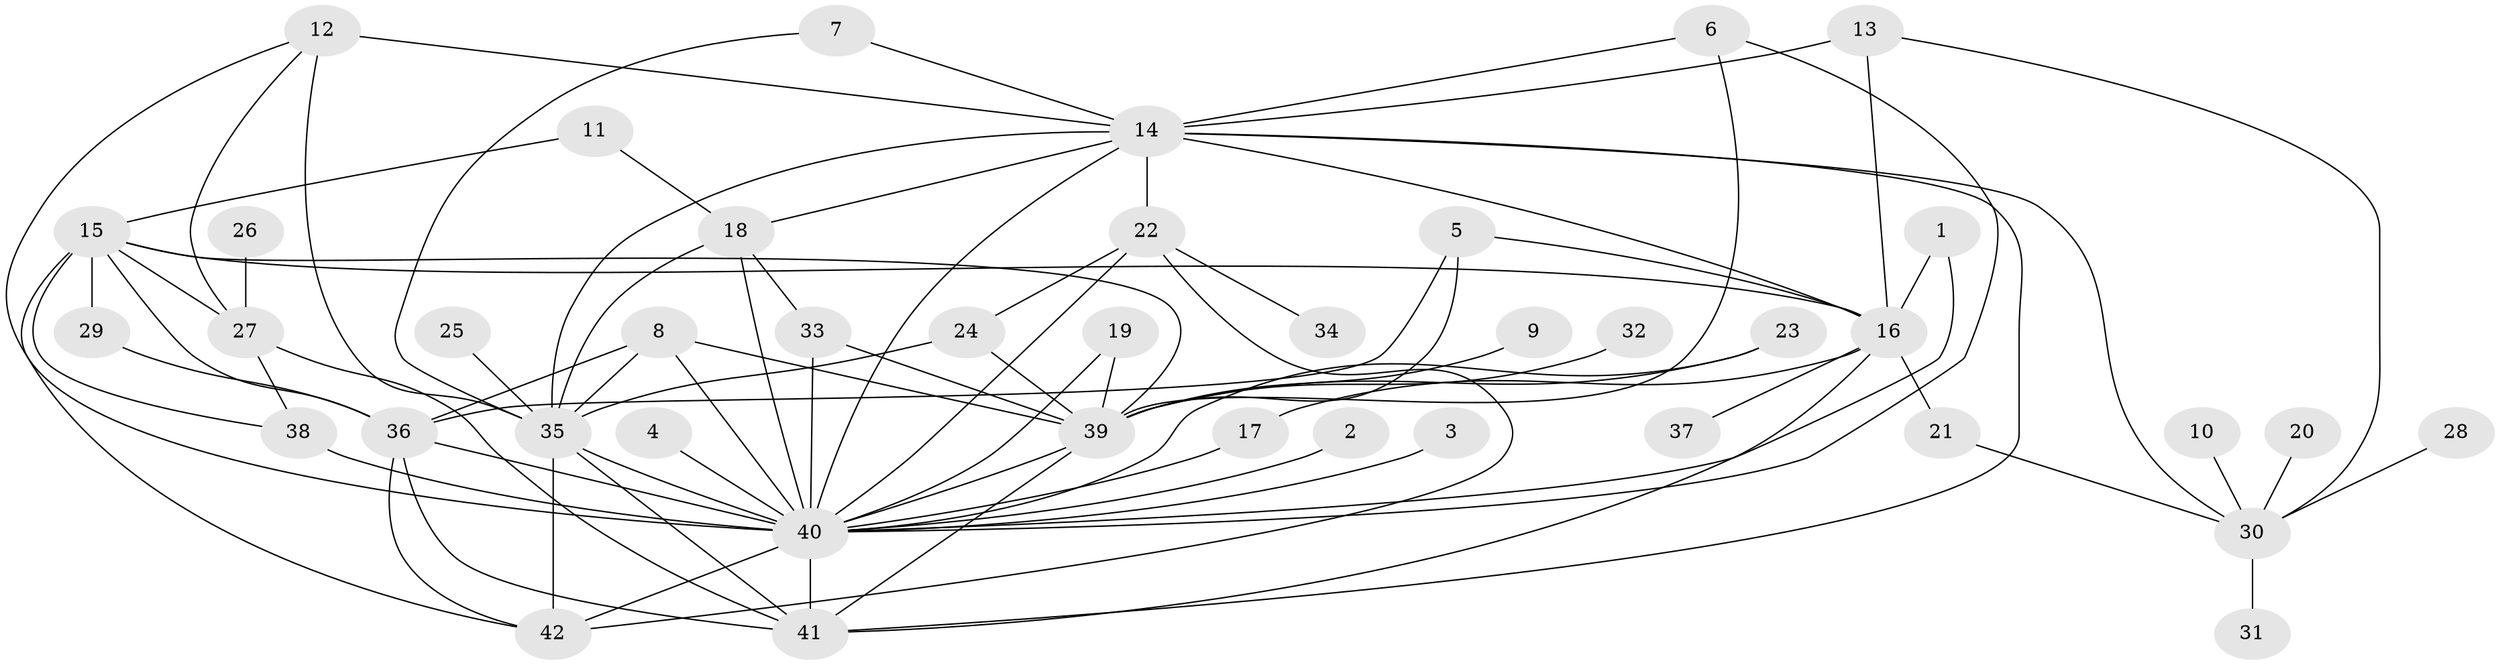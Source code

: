 // original degree distribution, {19: 0.0072992700729927005, 13: 0.0072992700729927005, 28: 0.0072992700729927005, 5: 0.058394160583941604, 2: 0.24087591240875914, 9: 0.014598540145985401, 1: 0.44525547445255476, 20: 0.0072992700729927005, 8: 0.014598540145985401, 4: 0.0364963503649635, 3: 0.12408759124087591, 14: 0.0072992700729927005, 6: 0.029197080291970802}
// Generated by graph-tools (version 1.1) at 2025/36/03/04/25 23:36:39]
// undirected, 42 vertices, 83 edges
graph export_dot {
  node [color=gray90,style=filled];
  1;
  2;
  3;
  4;
  5;
  6;
  7;
  8;
  9;
  10;
  11;
  12;
  13;
  14;
  15;
  16;
  17;
  18;
  19;
  20;
  21;
  22;
  23;
  24;
  25;
  26;
  27;
  28;
  29;
  30;
  31;
  32;
  33;
  34;
  35;
  36;
  37;
  38;
  39;
  40;
  41;
  42;
  1 -- 16 [weight=1.0];
  1 -- 40 [weight=1.0];
  2 -- 40 [weight=1.0];
  3 -- 40 [weight=1.0];
  4 -- 40 [weight=1.0];
  5 -- 16 [weight=1.0];
  5 -- 36 [weight=1.0];
  5 -- 39 [weight=1.0];
  6 -- 14 [weight=1.0];
  6 -- 39 [weight=1.0];
  6 -- 40 [weight=1.0];
  7 -- 14 [weight=1.0];
  7 -- 35 [weight=1.0];
  8 -- 35 [weight=1.0];
  8 -- 36 [weight=1.0];
  8 -- 39 [weight=1.0];
  8 -- 40 [weight=1.0];
  9 -- 39 [weight=1.0];
  10 -- 30 [weight=1.0];
  11 -- 15 [weight=1.0];
  11 -- 18 [weight=1.0];
  12 -- 14 [weight=2.0];
  12 -- 27 [weight=1.0];
  12 -- 35 [weight=1.0];
  12 -- 40 [weight=1.0];
  13 -- 14 [weight=1.0];
  13 -- 16 [weight=1.0];
  13 -- 30 [weight=1.0];
  14 -- 16 [weight=1.0];
  14 -- 18 [weight=1.0];
  14 -- 22 [weight=1.0];
  14 -- 30 [weight=1.0];
  14 -- 35 [weight=1.0];
  14 -- 40 [weight=1.0];
  14 -- 41 [weight=2.0];
  15 -- 16 [weight=1.0];
  15 -- 27 [weight=1.0];
  15 -- 29 [weight=1.0];
  15 -- 36 [weight=1.0];
  15 -- 38 [weight=1.0];
  15 -- 39 [weight=3.0];
  15 -- 42 [weight=1.0];
  16 -- 17 [weight=1.0];
  16 -- 21 [weight=1.0];
  16 -- 37 [weight=1.0];
  16 -- 41 [weight=1.0];
  17 -- 40 [weight=1.0];
  18 -- 33 [weight=1.0];
  18 -- 35 [weight=1.0];
  18 -- 40 [weight=1.0];
  19 -- 39 [weight=1.0];
  19 -- 40 [weight=1.0];
  20 -- 30 [weight=1.0];
  21 -- 30 [weight=1.0];
  22 -- 24 [weight=1.0];
  22 -- 34 [weight=1.0];
  22 -- 40 [weight=1.0];
  22 -- 42 [weight=1.0];
  23 -- 39 [weight=1.0];
  23 -- 40 [weight=1.0];
  24 -- 35 [weight=1.0];
  24 -- 39 [weight=1.0];
  25 -- 35 [weight=1.0];
  26 -- 27 [weight=1.0];
  27 -- 38 [weight=1.0];
  27 -- 41 [weight=2.0];
  28 -- 30 [weight=1.0];
  29 -- 36 [weight=2.0];
  30 -- 31 [weight=2.0];
  32 -- 39 [weight=1.0];
  33 -- 39 [weight=1.0];
  33 -- 40 [weight=1.0];
  35 -- 40 [weight=2.0];
  35 -- 41 [weight=1.0];
  35 -- 42 [weight=1.0];
  36 -- 40 [weight=1.0];
  36 -- 41 [weight=1.0];
  36 -- 42 [weight=1.0];
  38 -- 40 [weight=3.0];
  39 -- 40 [weight=1.0];
  39 -- 41 [weight=1.0];
  40 -- 41 [weight=1.0];
  40 -- 42 [weight=1.0];
}
